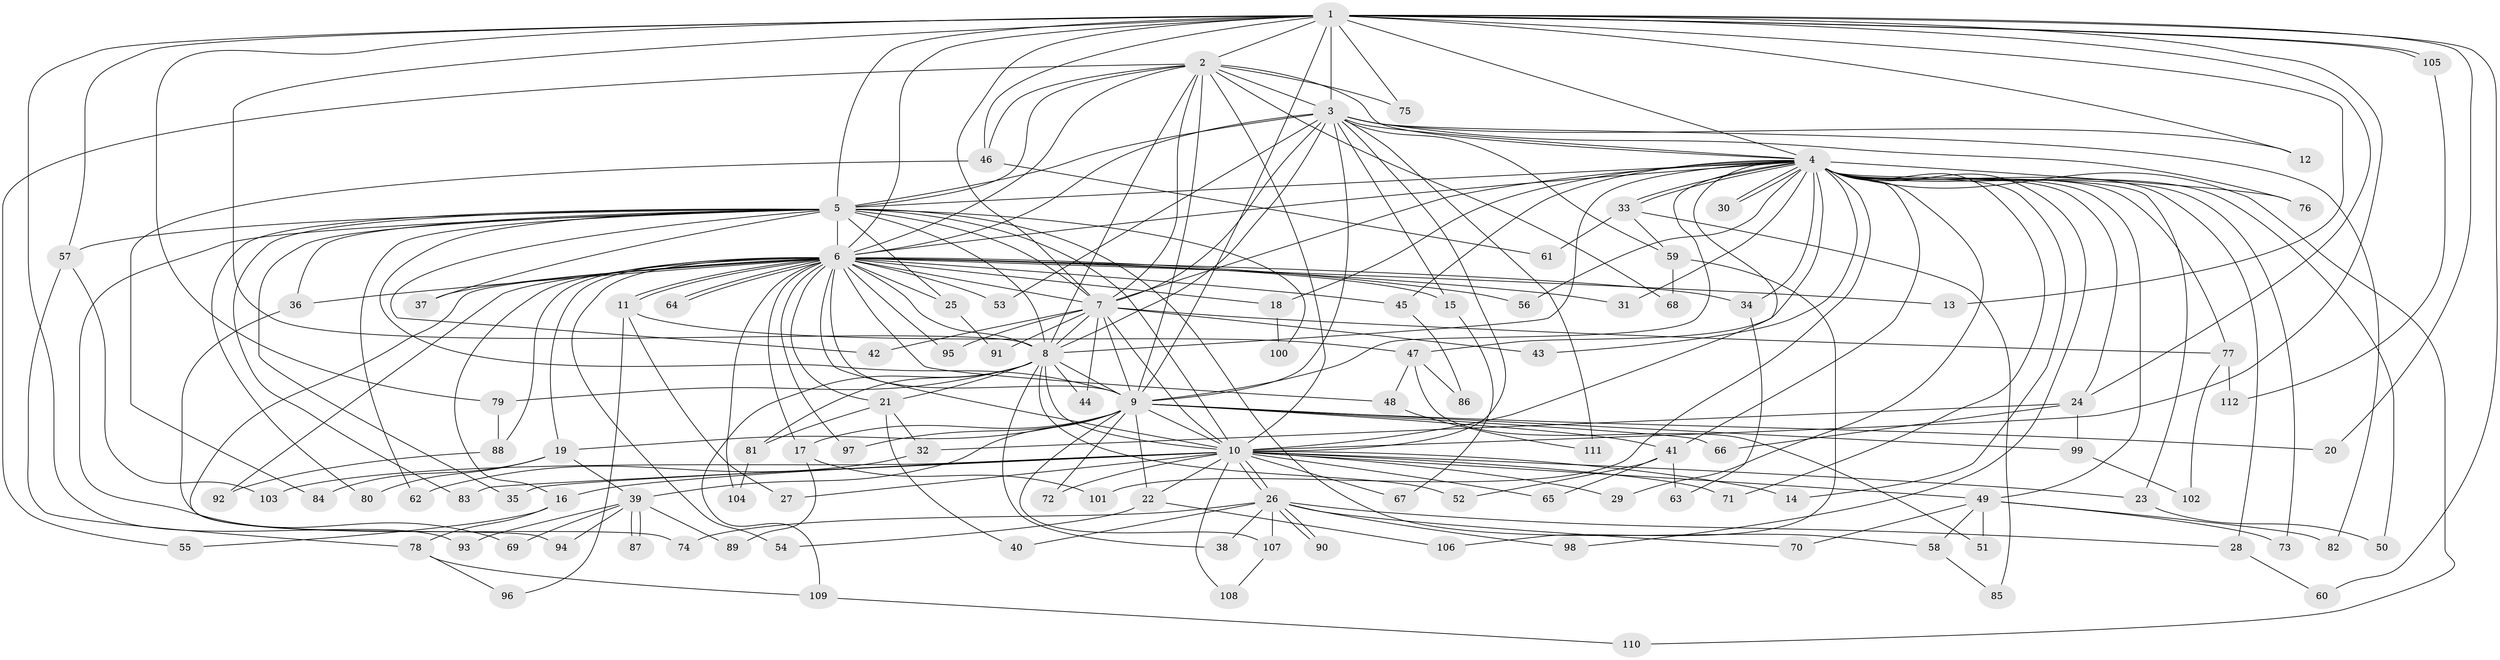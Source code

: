 // Generated by graph-tools (version 1.1) at 2025/25/03/09/25 03:25:51]
// undirected, 112 vertices, 249 edges
graph export_dot {
graph [start="1"]
  node [color=gray90,style=filled];
  1;
  2;
  3;
  4;
  5;
  6;
  7;
  8;
  9;
  10;
  11;
  12;
  13;
  14;
  15;
  16;
  17;
  18;
  19;
  20;
  21;
  22;
  23;
  24;
  25;
  26;
  27;
  28;
  29;
  30;
  31;
  32;
  33;
  34;
  35;
  36;
  37;
  38;
  39;
  40;
  41;
  42;
  43;
  44;
  45;
  46;
  47;
  48;
  49;
  50;
  51;
  52;
  53;
  54;
  55;
  56;
  57;
  58;
  59;
  60;
  61;
  62;
  63;
  64;
  65;
  66;
  67;
  68;
  69;
  70;
  71;
  72;
  73;
  74;
  75;
  76;
  77;
  78;
  79;
  80;
  81;
  82;
  83;
  84;
  85;
  86;
  87;
  88;
  89;
  90;
  91;
  92;
  93;
  94;
  95;
  96;
  97;
  98;
  99;
  100;
  101;
  102;
  103;
  104;
  105;
  106;
  107;
  108;
  109;
  110;
  111;
  112;
  1 -- 2;
  1 -- 3;
  1 -- 4;
  1 -- 5;
  1 -- 6;
  1 -- 7;
  1 -- 8;
  1 -- 9;
  1 -- 10;
  1 -- 12;
  1 -- 13;
  1 -- 20;
  1 -- 24;
  1 -- 46;
  1 -- 57;
  1 -- 60;
  1 -- 75;
  1 -- 79;
  1 -- 93;
  1 -- 105;
  1 -- 105;
  2 -- 3;
  2 -- 4;
  2 -- 5;
  2 -- 6;
  2 -- 7;
  2 -- 8;
  2 -- 9;
  2 -- 10;
  2 -- 46;
  2 -- 55;
  2 -- 68;
  2 -- 75;
  3 -- 4;
  3 -- 5;
  3 -- 6;
  3 -- 7;
  3 -- 8;
  3 -- 9;
  3 -- 10;
  3 -- 12;
  3 -- 15;
  3 -- 53;
  3 -- 59;
  3 -- 76;
  3 -- 82;
  3 -- 111;
  4 -- 5;
  4 -- 6;
  4 -- 7;
  4 -- 8;
  4 -- 9;
  4 -- 10;
  4 -- 14;
  4 -- 18;
  4 -- 23;
  4 -- 24;
  4 -- 28;
  4 -- 29;
  4 -- 30;
  4 -- 30;
  4 -- 31;
  4 -- 33;
  4 -- 33;
  4 -- 34;
  4 -- 41;
  4 -- 43;
  4 -- 45;
  4 -- 47;
  4 -- 49;
  4 -- 50;
  4 -- 56;
  4 -- 71;
  4 -- 73;
  4 -- 76;
  4 -- 77;
  4 -- 98;
  4 -- 101;
  4 -- 110;
  5 -- 6;
  5 -- 7;
  5 -- 8;
  5 -- 9;
  5 -- 10;
  5 -- 25;
  5 -- 35;
  5 -- 36;
  5 -- 37;
  5 -- 42;
  5 -- 57;
  5 -- 58;
  5 -- 62;
  5 -- 69;
  5 -- 80;
  5 -- 83;
  5 -- 100;
  6 -- 7;
  6 -- 8;
  6 -- 9;
  6 -- 10;
  6 -- 11;
  6 -- 11;
  6 -- 13;
  6 -- 15;
  6 -- 16;
  6 -- 17;
  6 -- 18;
  6 -- 19;
  6 -- 21;
  6 -- 25;
  6 -- 31;
  6 -- 34;
  6 -- 36;
  6 -- 37;
  6 -- 45;
  6 -- 48;
  6 -- 53;
  6 -- 54;
  6 -- 56;
  6 -- 64;
  6 -- 64;
  6 -- 88;
  6 -- 92;
  6 -- 94;
  6 -- 95;
  6 -- 97;
  6 -- 104;
  7 -- 8;
  7 -- 9;
  7 -- 10;
  7 -- 42;
  7 -- 43;
  7 -- 44;
  7 -- 77;
  7 -- 91;
  7 -- 95;
  8 -- 9;
  8 -- 10;
  8 -- 21;
  8 -- 38;
  8 -- 44;
  8 -- 52;
  8 -- 79;
  8 -- 81;
  8 -- 109;
  9 -- 10;
  9 -- 17;
  9 -- 19;
  9 -- 20;
  9 -- 22;
  9 -- 39;
  9 -- 41;
  9 -- 66;
  9 -- 72;
  9 -- 97;
  9 -- 99;
  9 -- 107;
  10 -- 14;
  10 -- 16;
  10 -- 22;
  10 -- 23;
  10 -- 26;
  10 -- 26;
  10 -- 27;
  10 -- 29;
  10 -- 35;
  10 -- 49;
  10 -- 65;
  10 -- 67;
  10 -- 71;
  10 -- 72;
  10 -- 83;
  10 -- 103;
  10 -- 108;
  11 -- 27;
  11 -- 47;
  11 -- 96;
  15 -- 67;
  16 -- 55;
  16 -- 78;
  17 -- 89;
  17 -- 101;
  18 -- 100;
  19 -- 39;
  19 -- 80;
  19 -- 84;
  21 -- 32;
  21 -- 40;
  21 -- 81;
  22 -- 54;
  22 -- 106;
  23 -- 50;
  24 -- 32;
  24 -- 66;
  24 -- 99;
  25 -- 91;
  26 -- 28;
  26 -- 38;
  26 -- 40;
  26 -- 70;
  26 -- 74;
  26 -- 90;
  26 -- 90;
  26 -- 98;
  26 -- 107;
  28 -- 60;
  32 -- 62;
  33 -- 59;
  33 -- 61;
  33 -- 85;
  34 -- 63;
  36 -- 74;
  39 -- 69;
  39 -- 87;
  39 -- 87;
  39 -- 89;
  39 -- 93;
  39 -- 94;
  41 -- 52;
  41 -- 63;
  41 -- 65;
  45 -- 86;
  46 -- 61;
  46 -- 84;
  47 -- 48;
  47 -- 51;
  47 -- 86;
  48 -- 111;
  49 -- 51;
  49 -- 58;
  49 -- 70;
  49 -- 73;
  49 -- 82;
  57 -- 78;
  57 -- 103;
  58 -- 85;
  59 -- 68;
  59 -- 106;
  77 -- 102;
  77 -- 112;
  78 -- 96;
  78 -- 109;
  79 -- 88;
  81 -- 104;
  88 -- 92;
  99 -- 102;
  105 -- 112;
  107 -- 108;
  109 -- 110;
}
